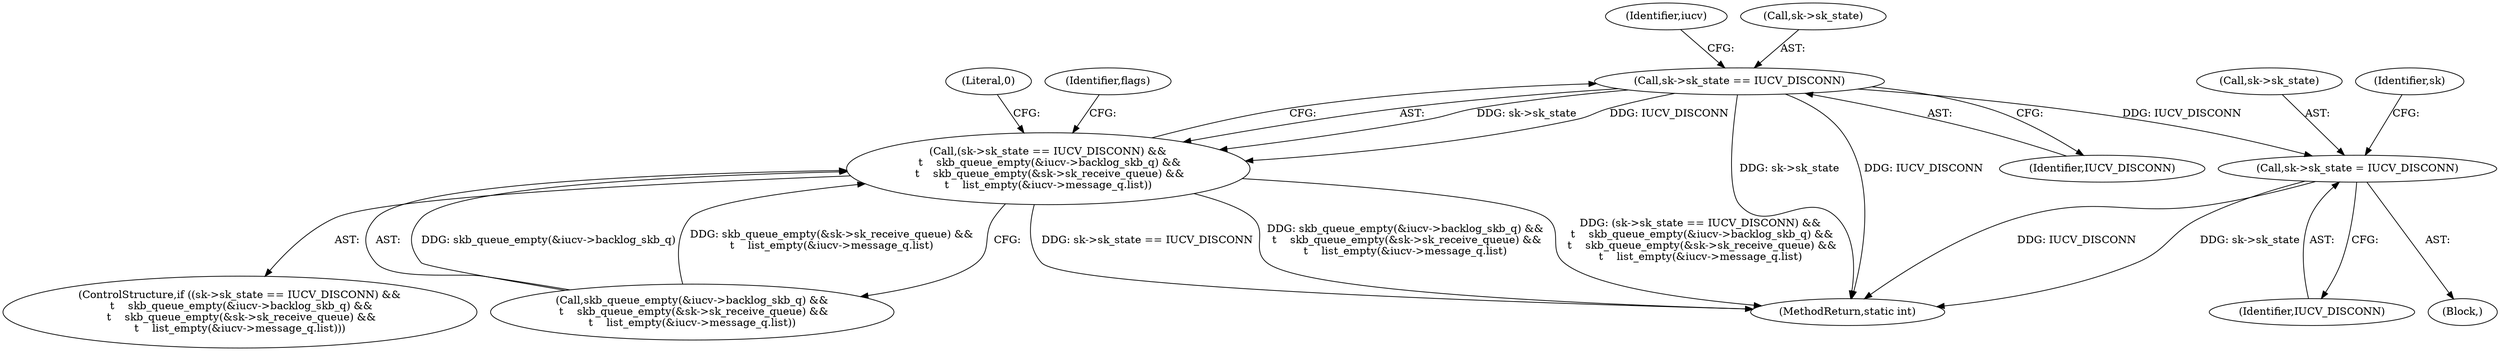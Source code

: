 digraph "0_linux_f3d3342602f8bcbf37d7c46641cb9bca7618eb1c_18@pointer" {
"1000145" [label="(Call,sk->sk_state == IUCV_DISCONN)"];
"1000144" [label="(Call,(sk->sk_state == IUCV_DISCONN) &&\n \t    skb_queue_empty(&iucv->backlog_skb_q) &&\n \t    skb_queue_empty(&sk->sk_receive_queue) &&\n\t    list_empty(&iucv->message_q.list))"];
"1000430" [label="(Call,sk->sk_state = IUCV_DISCONN)"];
"1000460" [label="(MethodReturn,static int)"];
"1000154" [label="(Identifier,iucv)"];
"1000434" [label="(Identifier,IUCV_DISCONN)"];
"1000431" [label="(Call,sk->sk_state)"];
"1000144" [label="(Call,(sk->sk_state == IUCV_DISCONN) &&\n \t    skb_queue_empty(&iucv->backlog_skb_q) &&\n \t    skb_queue_empty(&sk->sk_receive_queue) &&\n\t    list_empty(&iucv->message_q.list))"];
"1000143" [label="(ControlStructure,if ((sk->sk_state == IUCV_DISCONN) &&\n \t    skb_queue_empty(&iucv->backlog_skb_q) &&\n \t    skb_queue_empty(&sk->sk_receive_queue) &&\n\t    list_empty(&iucv->message_q.list)))"];
"1000150" [label="(Call,skb_queue_empty(&iucv->backlog_skb_q) &&\n \t    skb_queue_empty(&sk->sk_receive_queue) &&\n\t    list_empty(&iucv->message_q.list))"];
"1000170" [label="(Literal,0)"];
"1000429" [label="(Block,)"];
"1000436" [label="(Identifier,sk)"];
"1000173" [label="(Identifier,flags)"];
"1000430" [label="(Call,sk->sk_state = IUCV_DISCONN)"];
"1000149" [label="(Identifier,IUCV_DISCONN)"];
"1000145" [label="(Call,sk->sk_state == IUCV_DISCONN)"];
"1000146" [label="(Call,sk->sk_state)"];
"1000145" -> "1000144"  [label="AST: "];
"1000145" -> "1000149"  [label="CFG: "];
"1000146" -> "1000145"  [label="AST: "];
"1000149" -> "1000145"  [label="AST: "];
"1000154" -> "1000145"  [label="CFG: "];
"1000144" -> "1000145"  [label="CFG: "];
"1000145" -> "1000460"  [label="DDG: IUCV_DISCONN"];
"1000145" -> "1000460"  [label="DDG: sk->sk_state"];
"1000145" -> "1000144"  [label="DDG: sk->sk_state"];
"1000145" -> "1000144"  [label="DDG: IUCV_DISCONN"];
"1000145" -> "1000430"  [label="DDG: IUCV_DISCONN"];
"1000144" -> "1000143"  [label="AST: "];
"1000144" -> "1000150"  [label="CFG: "];
"1000150" -> "1000144"  [label="AST: "];
"1000170" -> "1000144"  [label="CFG: "];
"1000173" -> "1000144"  [label="CFG: "];
"1000144" -> "1000460"  [label="DDG: (sk->sk_state == IUCV_DISCONN) &&\n \t    skb_queue_empty(&iucv->backlog_skb_q) &&\n \t    skb_queue_empty(&sk->sk_receive_queue) &&\n\t    list_empty(&iucv->message_q.list)"];
"1000144" -> "1000460"  [label="DDG: sk->sk_state == IUCV_DISCONN"];
"1000144" -> "1000460"  [label="DDG: skb_queue_empty(&iucv->backlog_skb_q) &&\n \t    skb_queue_empty(&sk->sk_receive_queue) &&\n\t    list_empty(&iucv->message_q.list)"];
"1000150" -> "1000144"  [label="DDG: skb_queue_empty(&iucv->backlog_skb_q)"];
"1000150" -> "1000144"  [label="DDG: skb_queue_empty(&sk->sk_receive_queue) &&\n\t    list_empty(&iucv->message_q.list)"];
"1000430" -> "1000429"  [label="AST: "];
"1000430" -> "1000434"  [label="CFG: "];
"1000431" -> "1000430"  [label="AST: "];
"1000434" -> "1000430"  [label="AST: "];
"1000436" -> "1000430"  [label="CFG: "];
"1000430" -> "1000460"  [label="DDG: IUCV_DISCONN"];
"1000430" -> "1000460"  [label="DDG: sk->sk_state"];
}
